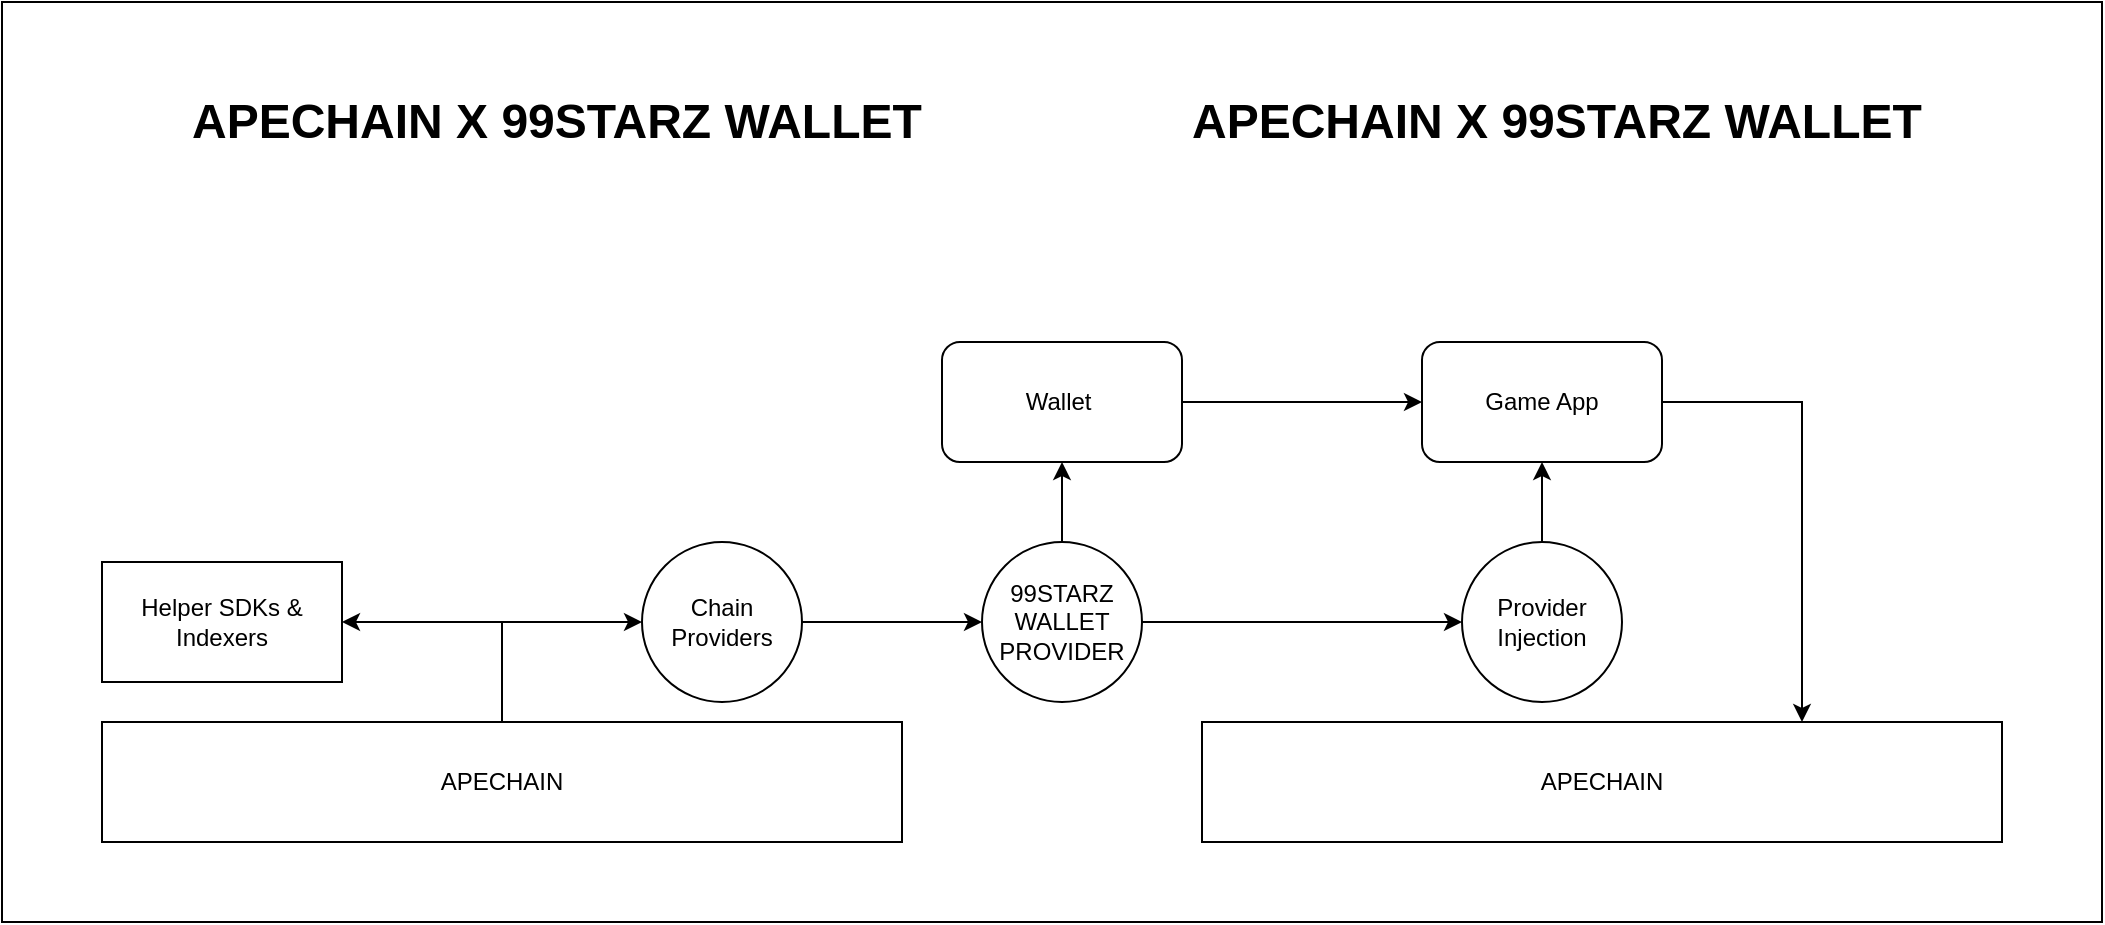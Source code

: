 <mxfile version="22.1.21" type="github">
  <diagram name="Page-1" id="oMdRMdKU0HR-XkoTVVGD">
    <mxGraphModel dx="1130" dy="603" grid="1" gridSize="10" guides="1" tooltips="1" connect="1" arrows="1" fold="1" page="1" pageScale="1" pageWidth="850" pageHeight="1100" math="0" shadow="0">
      <root>
        <mxCell id="0" />
        <mxCell id="1" parent="0" />
        <mxCell id="6c8GsuKuTrvKpeJCDYSj-2" value="" style="rounded=0;whiteSpace=wrap;html=1;" vertex="1" parent="1">
          <mxGeometry x="230" y="190" width="1050" height="460" as="geometry" />
        </mxCell>
        <mxCell id="6c8GsuKuTrvKpeJCDYSj-3" value="&lt;h1&gt;APECHAIN X 99STARZ WALLET&lt;/h1&gt;&lt;p&gt;&lt;br&gt;&lt;/p&gt;" style="text;html=1;strokeColor=none;fillColor=none;spacing=5;spacingTop=-20;whiteSpace=wrap;overflow=hidden;rounded=0;" vertex="1" parent="1">
          <mxGeometry x="320" y="230" width="390" height="40" as="geometry" />
        </mxCell>
        <mxCell id="6c8GsuKuTrvKpeJCDYSj-19" style="edgeStyle=orthogonalEdgeStyle;rounded=0;orthogonalLoop=1;jettySize=auto;html=1;" edge="1" parent="1" source="6c8GsuKuTrvKpeJCDYSj-4" target="6c8GsuKuTrvKpeJCDYSj-15">
          <mxGeometry relative="1" as="geometry" />
        </mxCell>
        <mxCell id="6c8GsuKuTrvKpeJCDYSj-4" value="Wallet&amp;nbsp;" style="rounded=1;whiteSpace=wrap;html=1;" vertex="1" parent="1">
          <mxGeometry x="700" y="360" width="120" height="60" as="geometry" />
        </mxCell>
        <mxCell id="6c8GsuKuTrvKpeJCDYSj-13" value="" style="edgeStyle=orthogonalEdgeStyle;rounded=0;orthogonalLoop=1;jettySize=auto;html=1;" edge="1" parent="1" source="6c8GsuKuTrvKpeJCDYSj-5" target="6c8GsuKuTrvKpeJCDYSj-12">
          <mxGeometry relative="1" as="geometry" />
        </mxCell>
        <mxCell id="6c8GsuKuTrvKpeJCDYSj-5" value="Chain Providers" style="ellipse;whiteSpace=wrap;html=1;aspect=fixed;" vertex="1" parent="1">
          <mxGeometry x="550" y="460" width="80" height="80" as="geometry" />
        </mxCell>
        <mxCell id="6c8GsuKuTrvKpeJCDYSj-6" value="Helper SDKs &amp;amp; Indexers" style="rounded=0;whiteSpace=wrap;html=1;" vertex="1" parent="1">
          <mxGeometry x="280" y="470" width="120" height="60" as="geometry" />
        </mxCell>
        <mxCell id="6c8GsuKuTrvKpeJCDYSj-8" style="edgeStyle=orthogonalEdgeStyle;rounded=0;orthogonalLoop=1;jettySize=auto;html=1;entryX=1;entryY=0.5;entryDx=0;entryDy=0;" edge="1" parent="1" source="6c8GsuKuTrvKpeJCDYSj-7" target="6c8GsuKuTrvKpeJCDYSj-6">
          <mxGeometry relative="1" as="geometry" />
        </mxCell>
        <mxCell id="6c8GsuKuTrvKpeJCDYSj-9" style="edgeStyle=orthogonalEdgeStyle;rounded=0;orthogonalLoop=1;jettySize=auto;html=1;entryX=0;entryY=0.5;entryDx=0;entryDy=0;" edge="1" parent="1" source="6c8GsuKuTrvKpeJCDYSj-7" target="6c8GsuKuTrvKpeJCDYSj-5">
          <mxGeometry relative="1" as="geometry" />
        </mxCell>
        <mxCell id="6c8GsuKuTrvKpeJCDYSj-7" value="APECHAIN" style="rounded=0;whiteSpace=wrap;html=1;" vertex="1" parent="1">
          <mxGeometry x="280" y="550" width="400" height="60" as="geometry" />
        </mxCell>
        <mxCell id="6c8GsuKuTrvKpeJCDYSj-11" value="&lt;h1&gt;APECHAIN X 99STARZ WALLET&lt;/h1&gt;&lt;p&gt;&lt;br&gt;&lt;/p&gt;" style="text;html=1;strokeColor=none;fillColor=none;spacing=5;spacingTop=-20;whiteSpace=wrap;overflow=hidden;rounded=0;" vertex="1" parent="1">
          <mxGeometry x="820" y="230" width="390" height="40" as="geometry" />
        </mxCell>
        <mxCell id="6c8GsuKuTrvKpeJCDYSj-14" value="" style="edgeStyle=orthogonalEdgeStyle;rounded=0;orthogonalLoop=1;jettySize=auto;html=1;" edge="1" parent="1" source="6c8GsuKuTrvKpeJCDYSj-12" target="6c8GsuKuTrvKpeJCDYSj-4">
          <mxGeometry relative="1" as="geometry" />
        </mxCell>
        <mxCell id="6c8GsuKuTrvKpeJCDYSj-17" style="edgeStyle=orthogonalEdgeStyle;rounded=0;orthogonalLoop=1;jettySize=auto;html=1;entryX=0;entryY=0.5;entryDx=0;entryDy=0;" edge="1" parent="1" source="6c8GsuKuTrvKpeJCDYSj-12" target="6c8GsuKuTrvKpeJCDYSj-16">
          <mxGeometry relative="1" as="geometry" />
        </mxCell>
        <mxCell id="6c8GsuKuTrvKpeJCDYSj-12" value="99STARZ&lt;br&gt;WALLET&lt;br&gt;PROVIDER" style="ellipse;whiteSpace=wrap;html=1;aspect=fixed;" vertex="1" parent="1">
          <mxGeometry x="720" y="460" width="80" height="80" as="geometry" />
        </mxCell>
        <mxCell id="6c8GsuKuTrvKpeJCDYSj-21" style="edgeStyle=orthogonalEdgeStyle;rounded=0;orthogonalLoop=1;jettySize=auto;html=1;entryX=0.75;entryY=0;entryDx=0;entryDy=0;" edge="1" parent="1" source="6c8GsuKuTrvKpeJCDYSj-15" target="6c8GsuKuTrvKpeJCDYSj-20">
          <mxGeometry relative="1" as="geometry">
            <Array as="points">
              <mxPoint x="1130" y="390" />
            </Array>
          </mxGeometry>
        </mxCell>
        <mxCell id="6c8GsuKuTrvKpeJCDYSj-15" value="Game App" style="rounded=1;whiteSpace=wrap;html=1;" vertex="1" parent="1">
          <mxGeometry x="940" y="360" width="120" height="60" as="geometry" />
        </mxCell>
        <mxCell id="6c8GsuKuTrvKpeJCDYSj-18" value="" style="edgeStyle=orthogonalEdgeStyle;rounded=0;orthogonalLoop=1;jettySize=auto;html=1;" edge="1" parent="1" source="6c8GsuKuTrvKpeJCDYSj-16" target="6c8GsuKuTrvKpeJCDYSj-15">
          <mxGeometry relative="1" as="geometry" />
        </mxCell>
        <mxCell id="6c8GsuKuTrvKpeJCDYSj-16" value="Provider Injection" style="ellipse;whiteSpace=wrap;html=1;aspect=fixed;" vertex="1" parent="1">
          <mxGeometry x="960" y="460" width="80" height="80" as="geometry" />
        </mxCell>
        <mxCell id="6c8GsuKuTrvKpeJCDYSj-20" value="APECHAIN" style="rounded=0;whiteSpace=wrap;html=1;" vertex="1" parent="1">
          <mxGeometry x="830" y="550" width="400" height="60" as="geometry" />
        </mxCell>
      </root>
    </mxGraphModel>
  </diagram>
</mxfile>
